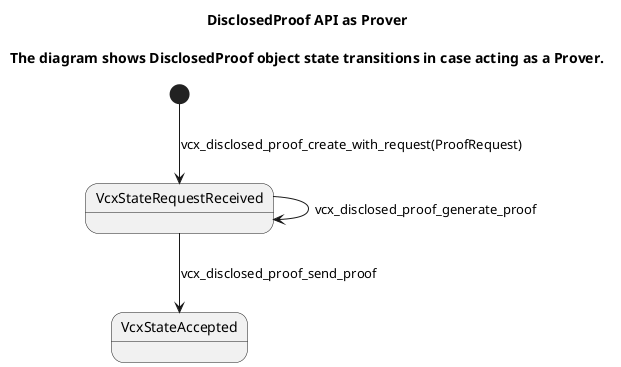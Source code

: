 @startuml
title
 DisclosedProof API as Prover

 The diagram shows DisclosedProof object state transitions in case acting as a Prover.
end title

[*] --> VcxStateRequestReceived: vcx_disclosed_proof_create_with_request(ProofRequest)

VcxStateRequestReceived --> VcxStateRequestReceived: vcx_disclosed_proof_generate_proof

VcxStateRequestReceived --> VcxStateAccepted: vcx_disclosed_proof_send_proof

@enduml